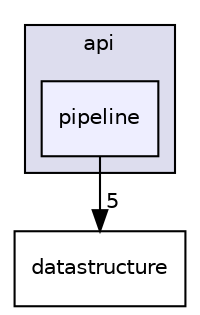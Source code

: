 digraph "interfaces/api/pipeline" {
  compound=true
  node [ fontsize="10", fontname="Helvetica"];
  edge [ labelfontsize="10", labelfontname="Helvetica"];
  subgraph clusterdir_5ccb2e05c35c6d85a94d42568a113e58 {
    graph [ bgcolor="#ddddee", pencolor="black", label="api" fontname="Helvetica", fontsize="10", URL="dir_5ccb2e05c35c6d85a94d42568a113e58.html"]
  dir_6b9eb4bee1fc36d14f4ab61aa59a5a82 [shape=box, label="pipeline", style="filled", fillcolor="#eeeeff", pencolor="black", URL="dir_6b9eb4bee1fc36d14f4ab61aa59a5a82.html"];
  }
  dir_3163639002ef67c6c12f1b2ccf7afca4 [shape=box label="datastructure" URL="dir_3163639002ef67c6c12f1b2ccf7afca4.html"];
  dir_6b9eb4bee1fc36d14f4ab61aa59a5a82->dir_3163639002ef67c6c12f1b2ccf7afca4 [headlabel="5", labeldistance=1.5 headhref="dir_000012_000029.html"];
}

